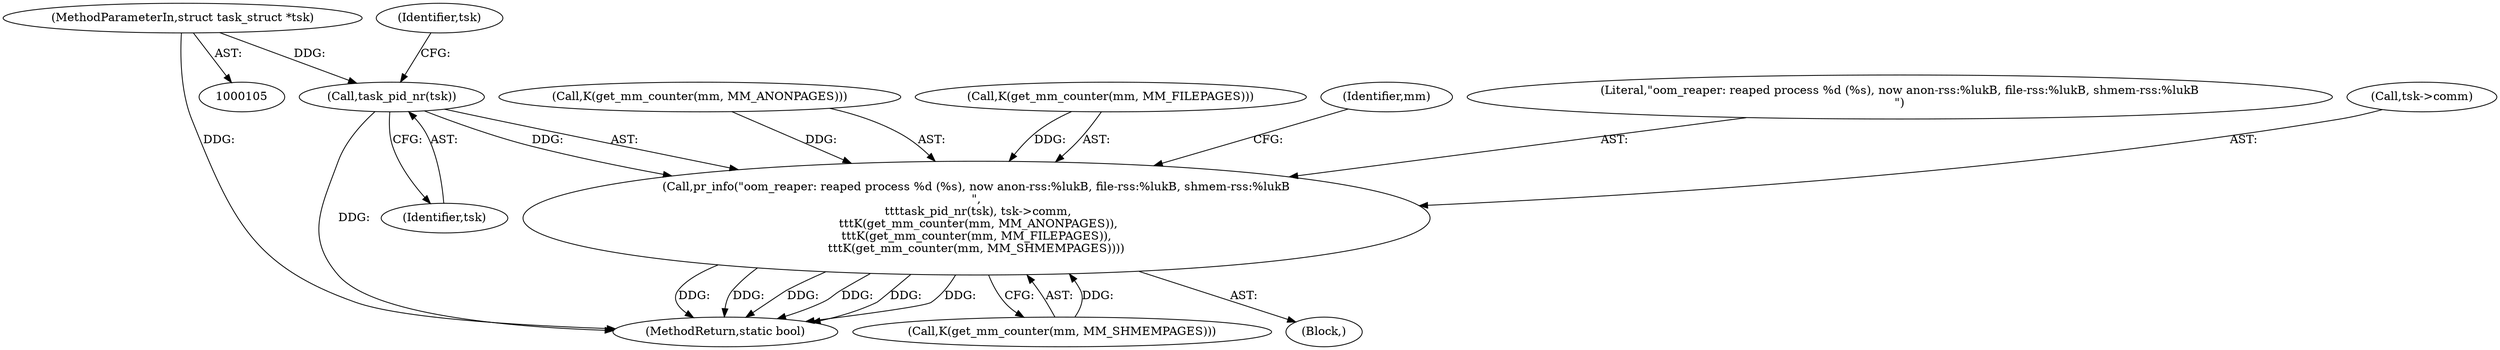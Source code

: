 digraph "0_linux_687cb0884a714ff484d038e9190edc874edcf146@pointer" {
"1000106" [label="(MethodParameterIn,struct task_struct *tsk)"];
"1000228" [label="(Call,task_pid_nr(tsk))"];
"1000226" [label="(Call,pr_info(\"oom_reaper: reaped process %d (%s), now anon-rss:%lukB, file-rss:%lukB, shmem-rss:%lukB\n\",\n \t\t\ttask_pid_nr(tsk), tsk->comm,\n \t\t\tK(get_mm_counter(mm, MM_ANONPAGES)),\n\t\t\tK(get_mm_counter(mm, MM_FILEPAGES)),\n\t\t\tK(get_mm_counter(mm, MM_SHMEMPAGES))))"];
"1000233" [label="(Call,K(get_mm_counter(mm, MM_ANONPAGES)))"];
"1000229" [label="(Identifier,tsk)"];
"1000237" [label="(Call,K(get_mm_counter(mm, MM_FILEPAGES)))"];
"1000108" [label="(Block,)"];
"1000260" [label="(MethodReturn,static bool)"];
"1000248" [label="(Identifier,mm)"];
"1000106" [label="(MethodParameterIn,struct task_struct *tsk)"];
"1000231" [label="(Identifier,tsk)"];
"1000241" [label="(Call,K(get_mm_counter(mm, MM_SHMEMPAGES)))"];
"1000227" [label="(Literal,\"oom_reaper: reaped process %d (%s), now anon-rss:%lukB, file-rss:%lukB, shmem-rss:%lukB\n\")"];
"1000226" [label="(Call,pr_info(\"oom_reaper: reaped process %d (%s), now anon-rss:%lukB, file-rss:%lukB, shmem-rss:%lukB\n\",\n \t\t\ttask_pid_nr(tsk), tsk->comm,\n \t\t\tK(get_mm_counter(mm, MM_ANONPAGES)),\n\t\t\tK(get_mm_counter(mm, MM_FILEPAGES)),\n\t\t\tK(get_mm_counter(mm, MM_SHMEMPAGES))))"];
"1000228" [label="(Call,task_pid_nr(tsk))"];
"1000230" [label="(Call,tsk->comm)"];
"1000106" -> "1000105"  [label="AST: "];
"1000106" -> "1000260"  [label="DDG: "];
"1000106" -> "1000228"  [label="DDG: "];
"1000228" -> "1000226"  [label="AST: "];
"1000228" -> "1000229"  [label="CFG: "];
"1000229" -> "1000228"  [label="AST: "];
"1000231" -> "1000228"  [label="CFG: "];
"1000228" -> "1000260"  [label="DDG: "];
"1000228" -> "1000226"  [label="DDG: "];
"1000226" -> "1000108"  [label="AST: "];
"1000226" -> "1000241"  [label="CFG: "];
"1000227" -> "1000226"  [label="AST: "];
"1000230" -> "1000226"  [label="AST: "];
"1000233" -> "1000226"  [label="AST: "];
"1000237" -> "1000226"  [label="AST: "];
"1000241" -> "1000226"  [label="AST: "];
"1000248" -> "1000226"  [label="CFG: "];
"1000226" -> "1000260"  [label="DDG: "];
"1000226" -> "1000260"  [label="DDG: "];
"1000226" -> "1000260"  [label="DDG: "];
"1000226" -> "1000260"  [label="DDG: "];
"1000226" -> "1000260"  [label="DDG: "];
"1000226" -> "1000260"  [label="DDG: "];
"1000233" -> "1000226"  [label="DDG: "];
"1000237" -> "1000226"  [label="DDG: "];
"1000241" -> "1000226"  [label="DDG: "];
}

